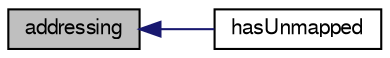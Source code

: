 digraph "addressing"
{
  bgcolor="transparent";
  edge [fontname="FreeSans",fontsize="10",labelfontname="FreeSans",labelfontsize="10"];
  node [fontname="FreeSans",fontsize="10",shape=record];
  rankdir="LR";
  Node160 [label="addressing",height=0.2,width=0.4,color="black", fillcolor="grey75", style="filled", fontcolor="black"];
  Node160 -> Node161 [dir="back",color="midnightblue",fontsize="10",style="solid",fontname="FreeSans"];
  Node161 [label="hasUnmapped",height=0.2,width=0.4,color="black",URL="$a22782.html#a2a59d1ca6503d9bd9cf0322d76c86214",tooltip="Are there unmapped values? I.e. do all size() elements get. "];
}
